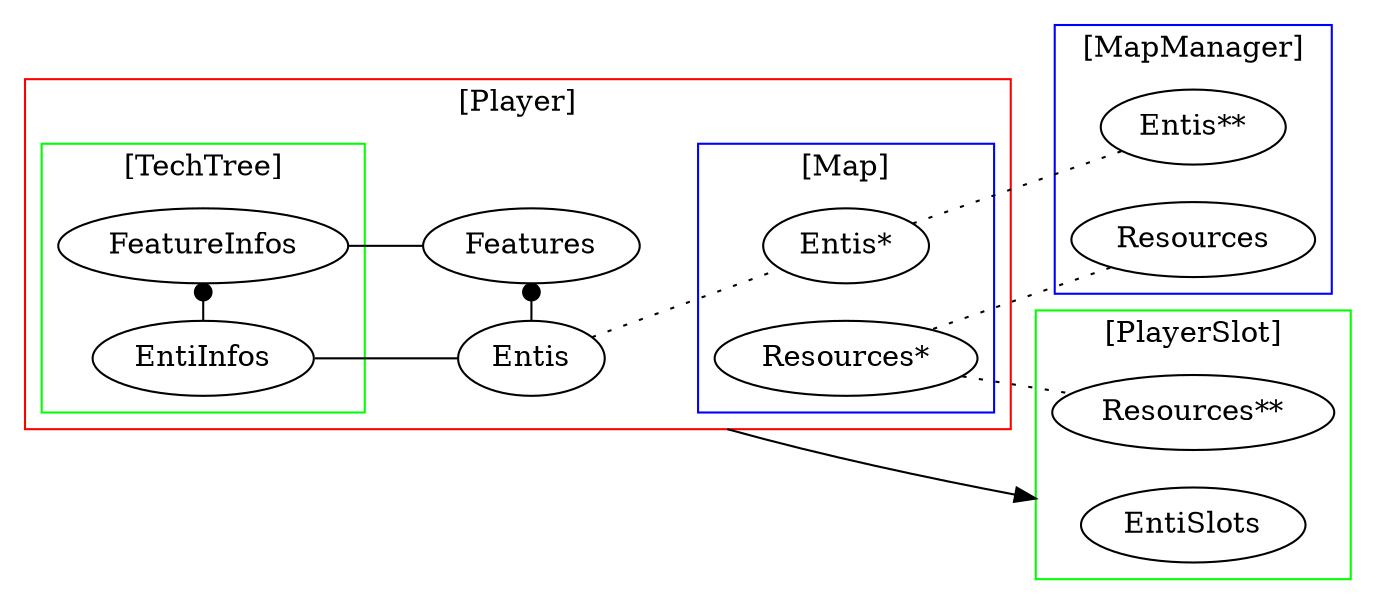 digraph G 
{
	rankdir = LR;

	compound = true;

	subgraph cluster0
	{
		label = "[Player]"
		color = red;

		subgraph cluster1
		{
			label = "[TechTree]"
			color = green;
			EntiInfos -> FeatureInfos [arrowhead = dot]
			{rank = same; FeatureInfos; EntiInfos; }
		}
		subgraph cluster2
		{
			label = "[Map]"
			color = blue;		
			"Entis*"
			"Resources*"
		}
		Entis -> Features [arrowhead = dot]
		{rank = same; Features; Entis; }

		EntiInfos -> Entis [arrowhead = none]
		Features -> FeatureInfos [arrowhead = none]
	}

	subgraph cluster3
	{
		label = "[PlayerSlot]"
		color = green;		
		EntiSlots
		"Resources**"
	}

	subgraph cluster4
	{
		label = "[MapManager]"
		color = blue;		
		"Entis**"
		Resources
	}

	Resources -> "Resources*" [arrowhead = none, style = dotted]
	"Resources*" -> "Resources**" [arrowhead = none, style = dotted]
	Entis -> "Entis*" [arrowhead = none, style = dotted]
	"Entis*" -> "Entis**" [arrowhead = none, style = dotted]
		
	Entis -> EntiSlots [lhead=cluster3, ltail=cluster0]

}
